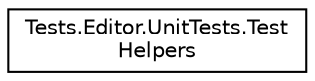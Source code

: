 digraph "Graphical Class Hierarchy"
{
 // LATEX_PDF_SIZE
  edge [fontname="Helvetica",fontsize="10",labelfontname="Helvetica",labelfontsize="10"];
  node [fontname="Helvetica",fontsize="10",shape=record];
  rankdir="LR";
  Node0 [label="Tests.Editor.UnitTests.Test\lHelpers",height=0.2,width=0.4,color="black", fillcolor="white", style="filled",URL="$class_tests_1_1_editor_1_1_unit_tests_1_1_test_helpers.html",tooltip=" "];
}
